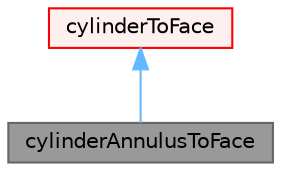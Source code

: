 digraph "cylinderAnnulusToFace"
{
 // LATEX_PDF_SIZE
  bgcolor="transparent";
  edge [fontname=Helvetica,fontsize=10,labelfontname=Helvetica,labelfontsize=10];
  node [fontname=Helvetica,fontsize=10,shape=box,height=0.2,width=0.4];
  Node1 [id="Node000001",label="cylinderAnnulusToFace",height=0.2,width=0.4,color="gray40", fillcolor="grey60", style="filled", fontcolor="black",tooltip="A topoSetFaceSource to select all faces with centres inside a given bounding cylinder annulus."];
  Node2 -> Node1 [id="edge1_Node000001_Node000002",dir="back",color="steelblue1",style="solid",tooltip=" "];
  Node2 [id="Node000002",label="cylinderToFace",height=0.2,width=0.4,color="red", fillcolor="#FFF0F0", style="filled",URL="$classFoam_1_1cylinderToFace.html",tooltip="A topoSetFaceSource to select all faces whose face centre inside a given bounding cylinder or cylinde..."];
}
